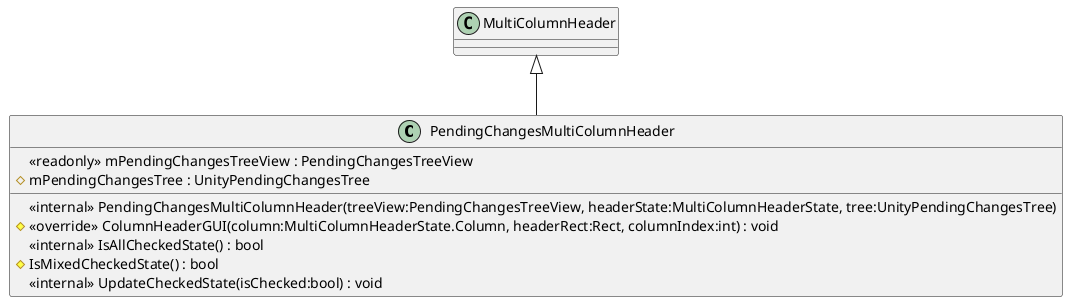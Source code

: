 @startuml
class PendingChangesMultiColumnHeader {
    <<internal>> PendingChangesMultiColumnHeader(treeView:PendingChangesTreeView, headerState:MultiColumnHeaderState, tree:UnityPendingChangesTree)
    # <<override>> ColumnHeaderGUI(column:MultiColumnHeaderState.Column, headerRect:Rect, columnIndex:int) : void
    <<internal>> IsAllCheckedState() : bool
    # IsMixedCheckedState() : bool
    <<internal>> UpdateCheckedState(isChecked:bool) : void
    <<readonly>> mPendingChangesTreeView : PendingChangesTreeView
    # mPendingChangesTree : UnityPendingChangesTree
}
MultiColumnHeader <|-- PendingChangesMultiColumnHeader
@enduml
